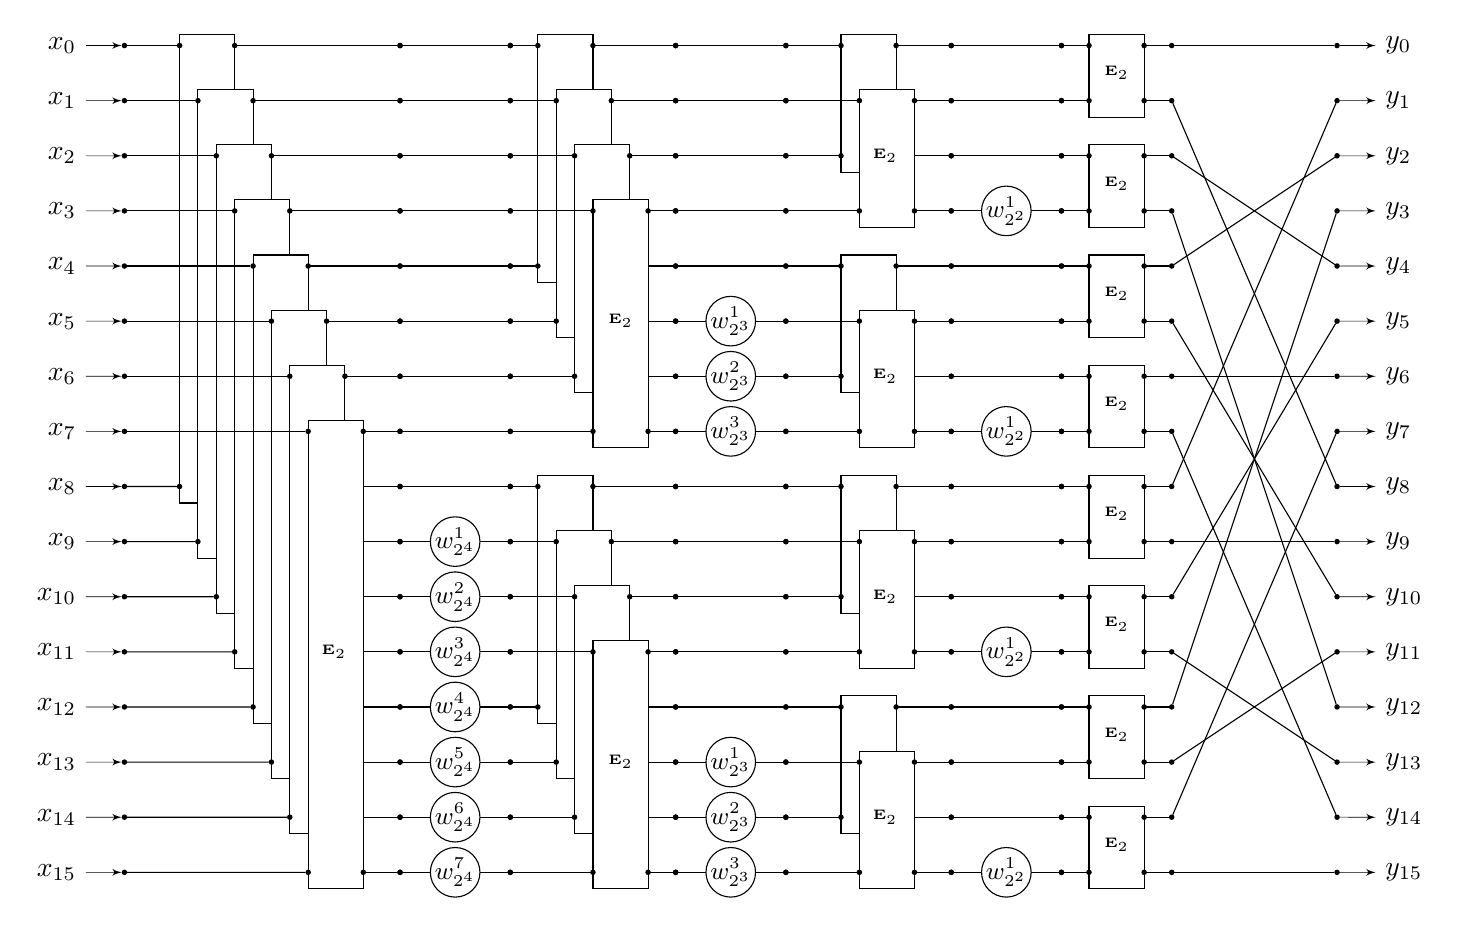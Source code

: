 % Define two helper counters
\begin{tikzpicture}[yscale=0.7, xscale=0.7, node distance=0.3cm, auto]

    % % grid
    % \def\supertiny{ \font\supertinyfont = cmr9 at 3pt \relax \supertinyfont}
    % \newcounter{gridrows}
    % \setcounter{gridrows}{15}
    % \newcounter{gridcols}
    % \setcounter{gridcols}{30}
    % \draw [gray, very thin] (0, -\arabic{gridrows}) grid (\arabic{gridcols}, 0);
    % \foreach \x in {0,...,\arabic{gridcols}}
    %     \foreach \y in {0,...,\arabic{gridrows}}
    %     {
    %         \draw (\x+0.15, -\y-0.15) node [gray, very thin] {\supertiny{\x/\y}};
    %     }

    % styles
    \tikzstyle{n} = [circle, fill=black, minimum size=2pt, inner sep=0pt, outer sep=0pt]
    \tikzstyle{mul} = [shape=circle, draw, inner sep=0pt]
    \tikzstyle{addconstant} = [rectangle, draw]
    \tikzstyle{mulconstant} = [circle, fill=white, draw, inner sep=0pt, minimum size=0.45cm]
    \tikzstyle{butterfly} = [shape=rectangle, minimum width=0.3cm, fill=white, draw]

    % line styles
    \tikzstyle{add} = [-]
    \tikzstyle{subtract} = [densely dotted]

    \newcounter{col}
    \newcounter{row}

    % Draw inputs
    \setcounter{row}{0}
    \foreach \x in {0,...,15}
    {
        \node (x\x)
            [n, pin={[pin edge={latex'-, black}] left : $x_{\x}$}]
            at (\arabic{col},-\x-\arabic{row})
            {};
    }

    % E2 x I8
    \stepcounter{col}
    \setcounter{row}{0}
    \foreach \x in {0,...,7}
    {
        \pgfmathsetmacro{\col}{\arabic{col}}
        \pgfmathsetmacro{\row}{\arabic{row}}

        \draw
            (\col+\x/3,   0.2-\x-\row) rectangle +(1,-8.5)    [butterfly]
            (\col+\x/3,      -\x-\row) node       (eUpIn\x)   [n]         {}
            (\col+\x/3,    -\x-\row-8) node       (eDownIn\x) [n]         {}
            (\col+1+\x/3,    -\x-\row) node                   [n]         {} --
            (\col+4,         -\x-\row) node       (eUpOut\x)  [n]         {}
            (\col+1+\x/3,  -\x-\row-8) node                   [n]         {} --
            (\col+4,       -\x-\row-8) node       (eUpDown\x) [n]         {};

        \path (x\x) edge[add] (eUpIn\x);

        \pgfmathparse{\x+8}
        \path (x\pgfmathresult) edge[add] (eDownIn\x);
    }
    \draw (\arabic{col}+2.8, -11-\arabic{row}) node [] {\tiny ${\mathbf{E}_2}$};

    % D(4)
    \setcounter{col}{5}
    \setcounter{row}{0}
    \foreach \x in {0,...,8}
    {
        \pgfmathparse{\x+\arabic{row}}
        \pgfmathsetmacro{\row}{\pgfmathresult}

        \draw
            (\arabic{col},   -\row) node (wIn\x)  [n] {} --
            (\arabic{col}+2, -\row) node (wOut\x) [n] {};
    }
    \setcounter{col}{5}
    \setcounter{row}{9}
    \foreach \x in {1,...,7}
    {
        \pgfmathparse{\x+\arabic{row}-1}
        \pgfmathsetmacro{\row}{\pgfmathresult}

        \draw
            (\arabic{col},   -\row) node (wIn\x)  [n]           {} --
            (\arabic{col}+1, -\row) node          [mulconstant] {\small $w_{2^{4}}^{\x}$} --
            (\arabic{col}+2, -\row) node (wOut\x) [n]           {};
    }

    % I2 x E2 x I2
    \setcounter{col}{7}
    \setcounter{row}{0}
    \foreach \y in {0,...,1}
    {
        \foreach \x in {0,...,3}
        {
            \pgfmathparse{\x+\y*8}
            \pgfmathsetmacro{\row}{\pgfmathresult}
            \pgfmathsetmacro{\col}{\arabic{col}}

            \draw
                (\col+\x/3+0.5, 0.2-\row)   rectangle +(1,-4.5) [fill=white]

                (\col,             -\row)   node (eUpIn\x)      [n] {} --
                (\col+\x/3+0.5,    -\row)   node                [n] {}
                (\col+\x/3+1.5,    -\row)   node                [n] {} --
                (\col+3,           -\row)   node (eUpOut\x)     [n] {}

                (\col,             -\row-4) node (eDownIn\x)    [n] {} --
                (\col+\x/3+0.5,    -\row-4) node                [n] {}
                (\col+\x/3+1.5,    -\row-4) node                [n] {} --
                (\col+3,           -\row-4) node (eDownOut\x)   [n] {};
        }

        \draw
            (\arabic{col}+2, -\arabic{row}-\y*8-5) node [] {\tiny ${\mathbf{E}_2}$};
    }

    % D(3)
    \foreach \y in {0,...,1}
    {
        \setcounter{col}{10}
        \pgfmathparse{\y*8}
        \setcounter{row}{\pgfmathresult}
        \foreach \x in {0,...,4}
        {
            \pgfmathparse{\x+\arabic{row}}
            \pgfmathsetmacro{\row}{\pgfmathresult}

            \draw
                (\arabic{col},   -\row) node (wIn\x)  [n] {} --
                (\arabic{col}+2, -\row) node (wOut\x) [n] {};
        }
        \setcounter{col}{10}
        \pgfmathparse{5+\y*8}
        \setcounter{row}{\pgfmathresult}
        \foreach \x in {1,...,3}
        {
            \pgfmathparse{\x+\arabic{row}-1}
            \pgfmathsetmacro{\row}{\pgfmathresult}

            \draw
                (\arabic{col},   -\row) node (wIn\x)  [n]           {} --
                (\arabic{col}+1, -\row) node          [mulconstant] {\small $w_{2^{3}}^{\x}$} --
                (\arabic{col}+2, -\row) node (wOut\x) [n]           {};
        }
    }

    % I2 x E2 x I2
    \setcounter{col}{12}
    \setcounter{row}{0}
    \foreach \y in {0,...,3}
    {
        \foreach \x in {0,...,1}
        {
            \pgfmathparse{\x+\y*4}
            \pgfmathsetmacro{\row}{\pgfmathresult}
            \pgfmathsetmacro{\col}{\arabic{col}}

            \draw
                (\col+\x/3+1, 0.2-\row)   rectangle +(1,-2.5) [fill=white]

                (\col,             -\row)   node (eUpIn\x)      [n] {} --
                (\col+\x/3+1,      -\row)   node                [n] {}
                (\col+\x/3+2,      -\row)   node                [n] {} --
                (\col+3,           -\row)   node (eUpOut\x)     [n] {}

                (\col,             -\row-2) node (eDownIn\x)    [n] {} --
                (\col+\x/3+1,      -\row-2) node                [n] {}
                (\col+\x/3+2,      -\row-2) node                [n] {} --
                (\col+3,           -\row-2) node (eDownOut\x)   [n] {};
        }

        \draw
            (\arabic{col}+1.8, -\arabic{row}-\y*4-2) node [] {\tiny ${\mathbf{E}_2}$};
    }

    % D(2)
    \setcounter{col}{15}
    \foreach \y in {0,...,3}
    {
        \pgfmathparse{\y*4}
        \setcounter{row}{\pgfmathresult}
        \foreach \x in {0,...,2}
        {
            \pgfmathparse{\x+\arabic{row}}
            \pgfmathsetmacro{\row}{\pgfmathresult}

            \draw
                (\arabic{col},   -\row) node (passIn\x)  [n] {} --
                (\arabic{col}+2, -\row) node (passOut\x) [n] {};
        }

        \draw
            (\arabic{col},   -\arabic{row}-3) node (wIn\y)  [n]           {} --
            (\arabic{col}+1, -\arabic{row}-3) node          [mulconstant] {\small $w_{2^{2}}^{1}$} --
            (\arabic{col}+2, -\arabic{row}-3) node (wOut\y) [n]           {};
    }

    % I8 x E2
    \setcounter{col}{17}
    \setcounter{row}{0}
    \newcounter{x}
    \foreach \y in {0,...,7}
    {
        \pgfmathparse{\y*2}
        \pgfmathsetmacro{\row}{\pgfmathresult}
        \pgfmathsetmacro{\col}{\arabic{col}}

        \draw
            (\col+0.5, 0.2-\row)   rectangle +(1,-1.5) [fill=white]

            (\col,        -\row)   node (eUpIn\y)      [n] {} --
            (\col+0.5,    -\row)   node                [n] {}
            (\col+1.5,    -\row)   node                [n] {} --
            (\col+2,      -\row)   node (e\arabic{x})     [n] {};
        \stepcounter{x}

        \draw
            (\col,        -\row-1) node (eDownIn\y)    [n] {} --
            (\col+0.5,    -\row-1) node                [n] {}
            (\col+1.5,    -\row-1) node                [n] {} --
            (\col+2,      -\row-1) node (e\arabic{x})   [n] {};
        \stepcounter{x}

        \draw
            (\arabic{col}+1, -\arabic{row}-\y*2-0.5) node [] {\tiny ${\mathbf{E}_2}$};
    }

    % y0..y15
    \setcounter{col}{22}
    \setcounter{row}{0}
    \foreach \x in {0,...,15}
    {
        \node (y\x)
            [n, pin={[pin edge={-latex', black}] right : $y_{\x}$}]
            at (\arabic{col},-\x-\arabic{row})
            {};
    }

    % S^T_16
    \path
        (e0) edge [add] (y0)
        (e1) edge [add] (y8)
        (e2) edge [add] (y4)
        (e3) edge [add] (y12)
        (e4) edge [add] (y2)
        (e5) edge [add] (y10)
        (e6) edge [add] (y6)
        (e7) edge [add] (y14)
        (e8) edge [add] (y1)
        (e9) edge [add] (y9)
        (e10) edge [add] (y5)
        (e11) edge [add] (y13)
        (e12) edge [add] (y3)
        (e13) edge [add] (y11)
        (e14) edge [add] (y7)
        (e15) edge [add] (y15)
    ;
\end{tikzpicture}
